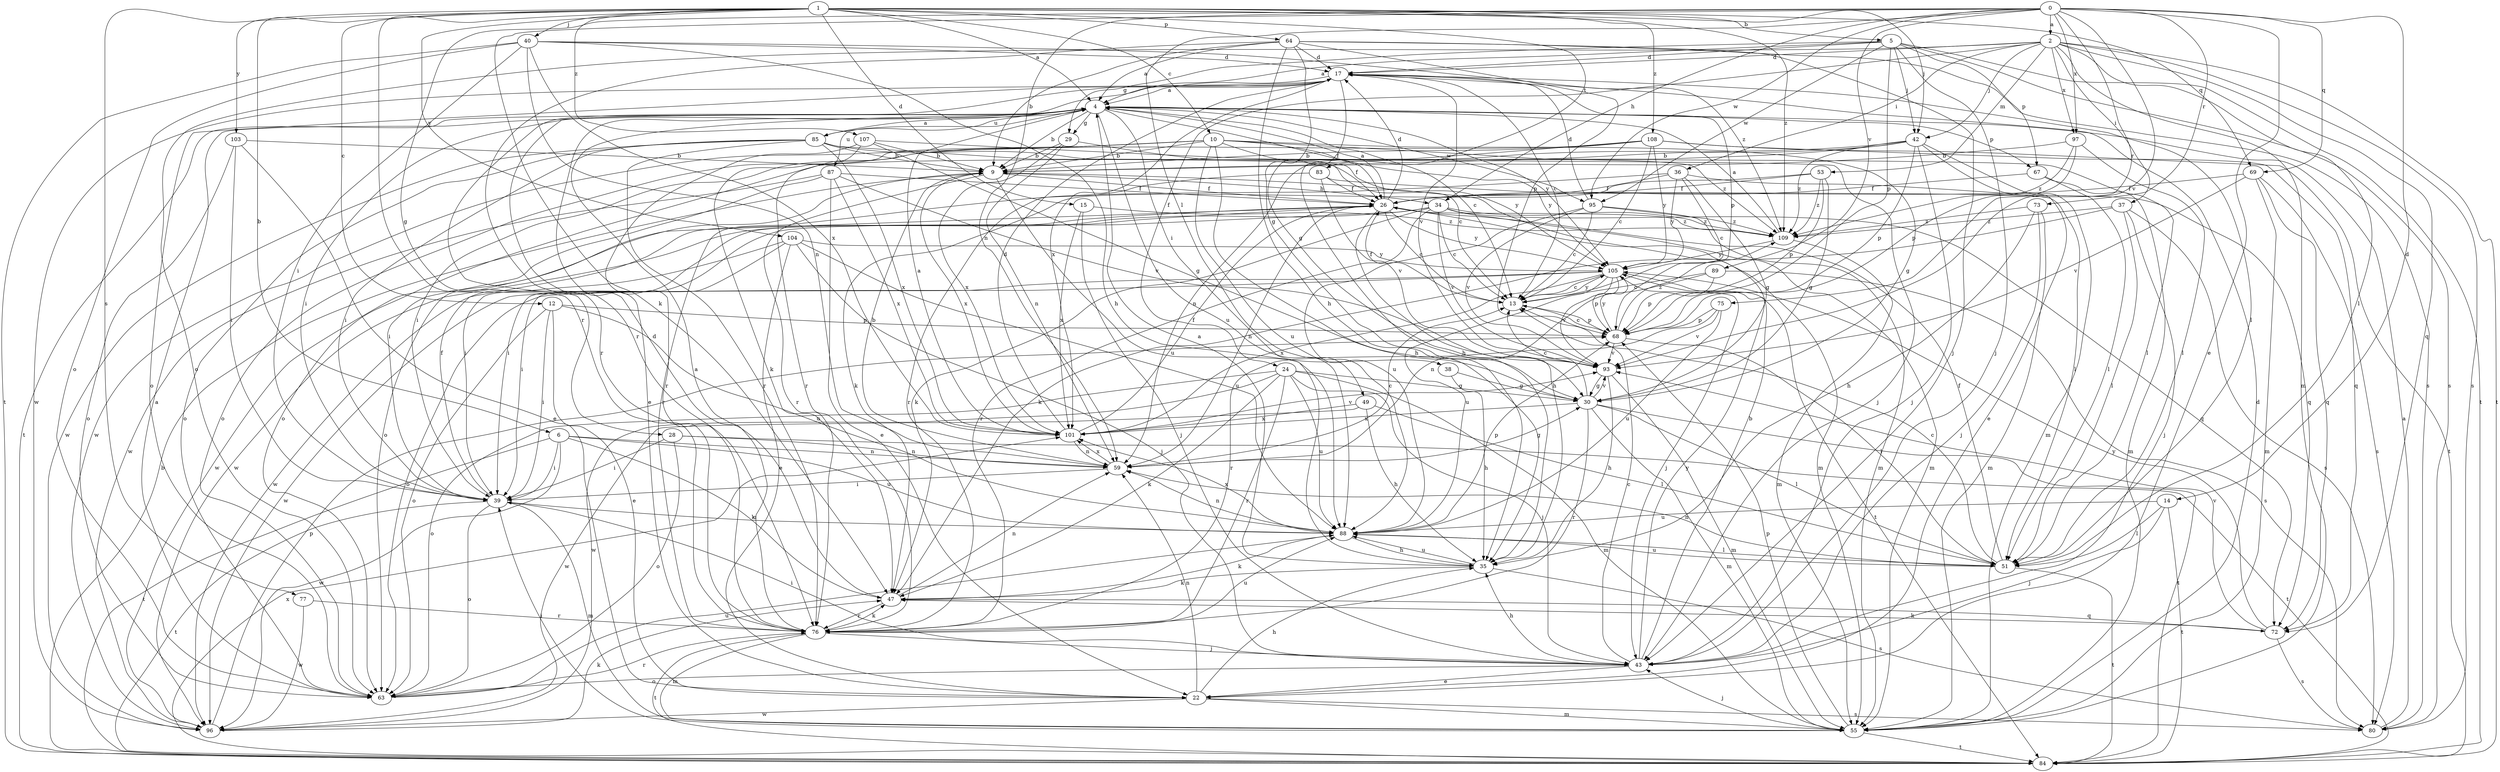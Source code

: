 strict digraph  {
0;
1;
2;
4;
5;
6;
9;
10;
12;
13;
14;
15;
17;
22;
24;
26;
28;
29;
30;
34;
35;
36;
37;
38;
39;
40;
42;
43;
47;
49;
51;
53;
55;
59;
63;
64;
67;
68;
69;
72;
73;
75;
76;
77;
80;
83;
84;
85;
87;
88;
89;
93;
95;
96;
97;
101;
103;
104;
105;
107;
108;
109;
0 -> 2  [label=a];
0 -> 14  [label=d];
0 -> 22  [label=e];
0 -> 28  [label=g];
0 -> 34  [label=h];
0 -> 47  [label=k];
0 -> 49  [label=l];
0 -> 59  [label=n];
0 -> 69  [label=q];
0 -> 73  [label=r];
0 -> 75  [label=r];
0 -> 89  [label=v];
0 -> 93  [label=v];
0 -> 95  [label=w];
0 -> 97  [label=x];
1 -> 4  [label=a];
1 -> 5  [label=b];
1 -> 6  [label=b];
1 -> 10  [label=c];
1 -> 12  [label=c];
1 -> 15  [label=d];
1 -> 40  [label=j];
1 -> 42  [label=j];
1 -> 64  [label=p];
1 -> 69  [label=q];
1 -> 76  [label=r];
1 -> 77  [label=s];
1 -> 83  [label=t];
1 -> 103  [label=y];
1 -> 104  [label=y];
1 -> 107  [label=z];
1 -> 108  [label=z];
1 -> 109  [label=z];
2 -> 17  [label=d];
2 -> 24  [label=f];
2 -> 36  [label=i];
2 -> 37  [label=i];
2 -> 42  [label=j];
2 -> 51  [label=l];
2 -> 53  [label=m];
2 -> 55  [label=m];
2 -> 63  [label=o];
2 -> 72  [label=q];
2 -> 80  [label=s];
2 -> 84  [label=t];
2 -> 97  [label=x];
4 -> 9  [label=b];
4 -> 13  [label=c];
4 -> 22  [label=e];
4 -> 26  [label=f];
4 -> 29  [label=g];
4 -> 38  [label=i];
4 -> 39  [label=i];
4 -> 67  [label=p];
4 -> 84  [label=t];
4 -> 85  [label=u];
4 -> 87  [label=u];
4 -> 88  [label=u];
4 -> 95  [label=w];
4 -> 105  [label=y];
5 -> 4  [label=a];
5 -> 17  [label=d];
5 -> 29  [label=g];
5 -> 42  [label=j];
5 -> 43  [label=j];
5 -> 67  [label=p];
5 -> 68  [label=p];
5 -> 80  [label=s];
5 -> 84  [label=t];
5 -> 95  [label=w];
6 -> 39  [label=i];
6 -> 47  [label=k];
6 -> 59  [label=n];
6 -> 84  [label=t];
6 -> 88  [label=u];
6 -> 96  [label=w];
9 -> 26  [label=f];
9 -> 34  [label=h];
9 -> 63  [label=o];
9 -> 76  [label=r];
9 -> 88  [label=u];
9 -> 101  [label=x];
10 -> 9  [label=b];
10 -> 26  [label=f];
10 -> 30  [label=g];
10 -> 35  [label=h];
10 -> 63  [label=o];
10 -> 76  [label=r];
10 -> 88  [label=u];
10 -> 96  [label=w];
10 -> 105  [label=y];
10 -> 109  [label=z];
12 -> 22  [label=e];
12 -> 39  [label=i];
12 -> 63  [label=o];
12 -> 68  [label=p];
12 -> 88  [label=u];
13 -> 26  [label=f];
13 -> 68  [label=p];
13 -> 105  [label=y];
14 -> 43  [label=j];
14 -> 51  [label=l];
14 -> 84  [label=t];
14 -> 88  [label=u];
15 -> 43  [label=j];
15 -> 101  [label=x];
15 -> 109  [label=z];
17 -> 4  [label=a];
17 -> 13  [label=c];
17 -> 30  [label=g];
17 -> 51  [label=l];
17 -> 63  [label=o];
17 -> 68  [label=p];
17 -> 76  [label=r];
17 -> 93  [label=v];
17 -> 96  [label=w];
17 -> 101  [label=x];
22 -> 35  [label=h];
22 -> 55  [label=m];
22 -> 59  [label=n];
22 -> 80  [label=s];
22 -> 96  [label=w];
24 -> 30  [label=g];
24 -> 43  [label=j];
24 -> 47  [label=k];
24 -> 55  [label=m];
24 -> 63  [label=o];
24 -> 76  [label=r];
24 -> 88  [label=u];
24 -> 96  [label=w];
26 -> 4  [label=a];
26 -> 13  [label=c];
26 -> 17  [label=d];
26 -> 35  [label=h];
26 -> 39  [label=i];
26 -> 55  [label=m];
26 -> 59  [label=n];
26 -> 96  [label=w];
26 -> 105  [label=y];
26 -> 109  [label=z];
28 -> 39  [label=i];
28 -> 59  [label=n];
28 -> 63  [label=o];
28 -> 84  [label=t];
29 -> 9  [label=b];
29 -> 59  [label=n];
29 -> 101  [label=x];
29 -> 105  [label=y];
30 -> 13  [label=c];
30 -> 51  [label=l];
30 -> 55  [label=m];
30 -> 76  [label=r];
30 -> 84  [label=t];
30 -> 93  [label=v];
30 -> 101  [label=x];
34 -> 13  [label=c];
34 -> 39  [label=i];
34 -> 47  [label=k];
34 -> 55  [label=m];
34 -> 72  [label=q];
34 -> 76  [label=r];
34 -> 93  [label=v];
34 -> 96  [label=w];
34 -> 109  [label=z];
35 -> 4  [label=a];
35 -> 47  [label=k];
35 -> 80  [label=s];
35 -> 88  [label=u];
36 -> 13  [label=c];
36 -> 26  [label=f];
36 -> 30  [label=g];
36 -> 51  [label=l];
36 -> 76  [label=r];
36 -> 105  [label=y];
37 -> 43  [label=j];
37 -> 47  [label=k];
37 -> 51  [label=l];
37 -> 80  [label=s];
37 -> 109  [label=z];
38 -> 30  [label=g];
38 -> 35  [label=h];
39 -> 26  [label=f];
39 -> 55  [label=m];
39 -> 63  [label=o];
39 -> 84  [label=t];
39 -> 88  [label=u];
40 -> 17  [label=d];
40 -> 35  [label=h];
40 -> 39  [label=i];
40 -> 59  [label=n];
40 -> 63  [label=o];
40 -> 84  [label=t];
40 -> 101  [label=x];
40 -> 109  [label=z];
42 -> 9  [label=b];
42 -> 22  [label=e];
42 -> 43  [label=j];
42 -> 55  [label=m];
42 -> 59  [label=n];
42 -> 63  [label=o];
42 -> 68  [label=p];
42 -> 109  [label=z];
43 -> 9  [label=b];
43 -> 13  [label=c];
43 -> 22  [label=e];
43 -> 35  [label=h];
43 -> 39  [label=i];
43 -> 63  [label=o];
43 -> 105  [label=y];
47 -> 17  [label=d];
47 -> 59  [label=n];
47 -> 72  [label=q];
47 -> 76  [label=r];
49 -> 35  [label=h];
49 -> 51  [label=l];
49 -> 96  [label=w];
49 -> 101  [label=x];
51 -> 13  [label=c];
51 -> 26  [label=f];
51 -> 59  [label=n];
51 -> 84  [label=t];
51 -> 88  [label=u];
53 -> 26  [label=f];
53 -> 30  [label=g];
53 -> 47  [label=k];
53 -> 68  [label=p];
53 -> 109  [label=z];
55 -> 17  [label=d];
55 -> 39  [label=i];
55 -> 43  [label=j];
55 -> 68  [label=p];
55 -> 84  [label=t];
59 -> 9  [label=b];
59 -> 13  [label=c];
59 -> 30  [label=g];
59 -> 39  [label=i];
59 -> 101  [label=x];
63 -> 4  [label=a];
63 -> 76  [label=r];
63 -> 88  [label=u];
64 -> 4  [label=a];
64 -> 9  [label=b];
64 -> 17  [label=d];
64 -> 30  [label=g];
64 -> 35  [label=h];
64 -> 43  [label=j];
64 -> 68  [label=p];
64 -> 76  [label=r];
64 -> 80  [label=s];
67 -> 26  [label=f];
67 -> 51  [label=l];
67 -> 55  [label=m];
68 -> 13  [label=c];
68 -> 51  [label=l];
68 -> 93  [label=v];
68 -> 105  [label=y];
68 -> 109  [label=z];
69 -> 26  [label=f];
69 -> 55  [label=m];
69 -> 72  [label=q];
69 -> 80  [label=s];
69 -> 93  [label=v];
72 -> 47  [label=k];
72 -> 80  [label=s];
72 -> 93  [label=v];
72 -> 105  [label=y];
73 -> 35  [label=h];
73 -> 43  [label=j];
73 -> 55  [label=m];
73 -> 109  [label=z];
75 -> 68  [label=p];
75 -> 76  [label=r];
75 -> 88  [label=u];
75 -> 93  [label=v];
76 -> 4  [label=a];
76 -> 43  [label=j];
76 -> 47  [label=k];
76 -> 55  [label=m];
76 -> 84  [label=t];
76 -> 88  [label=u];
77 -> 76  [label=r];
77 -> 96  [label=w];
80 -> 4  [label=a];
83 -> 26  [label=f];
83 -> 72  [label=q];
83 -> 76  [label=r];
83 -> 93  [label=v];
84 -> 9  [label=b];
84 -> 101  [label=x];
85 -> 4  [label=a];
85 -> 9  [label=b];
85 -> 13  [label=c];
85 -> 39  [label=i];
85 -> 43  [label=j];
85 -> 63  [label=o];
85 -> 76  [label=r];
85 -> 96  [label=w];
85 -> 101  [label=x];
87 -> 22  [label=e];
87 -> 26  [label=f];
87 -> 39  [label=i];
87 -> 93  [label=v];
87 -> 96  [label=w];
87 -> 101  [label=x];
88 -> 35  [label=h];
88 -> 47  [label=k];
88 -> 51  [label=l];
88 -> 59  [label=n];
88 -> 68  [label=p];
88 -> 101  [label=x];
89 -> 13  [label=c];
89 -> 59  [label=n];
89 -> 68  [label=p];
89 -> 80  [label=s];
93 -> 30  [label=g];
93 -> 35  [label=h];
93 -> 55  [label=m];
95 -> 13  [label=c];
95 -> 17  [label=d];
95 -> 55  [label=m];
95 -> 88  [label=u];
95 -> 93  [label=v];
95 -> 109  [label=z];
96 -> 47  [label=k];
96 -> 68  [label=p];
97 -> 9  [label=b];
97 -> 51  [label=l];
97 -> 68  [label=p];
97 -> 109  [label=z];
101 -> 4  [label=a];
101 -> 17  [label=d];
101 -> 26  [label=f];
101 -> 59  [label=n];
101 -> 93  [label=v];
103 -> 9  [label=b];
103 -> 22  [label=e];
103 -> 39  [label=i];
103 -> 63  [label=o];
104 -> 22  [label=e];
104 -> 39  [label=i];
104 -> 43  [label=j];
104 -> 88  [label=u];
104 -> 96  [label=w];
104 -> 105  [label=y];
105 -> 13  [label=c];
105 -> 43  [label=j];
105 -> 63  [label=o];
105 -> 68  [label=p];
105 -> 84  [label=t];
105 -> 88  [label=u];
105 -> 93  [label=v];
105 -> 96  [label=w];
105 -> 101  [label=x];
107 -> 9  [label=b];
107 -> 30  [label=g];
107 -> 47  [label=k];
107 -> 51  [label=l];
107 -> 76  [label=r];
108 -> 9  [label=b];
108 -> 13  [label=c];
108 -> 35  [label=h];
108 -> 39  [label=i];
108 -> 72  [label=q];
108 -> 84  [label=t];
108 -> 105  [label=y];
109 -> 4  [label=a];
109 -> 55  [label=m];
109 -> 105  [label=y];
}
